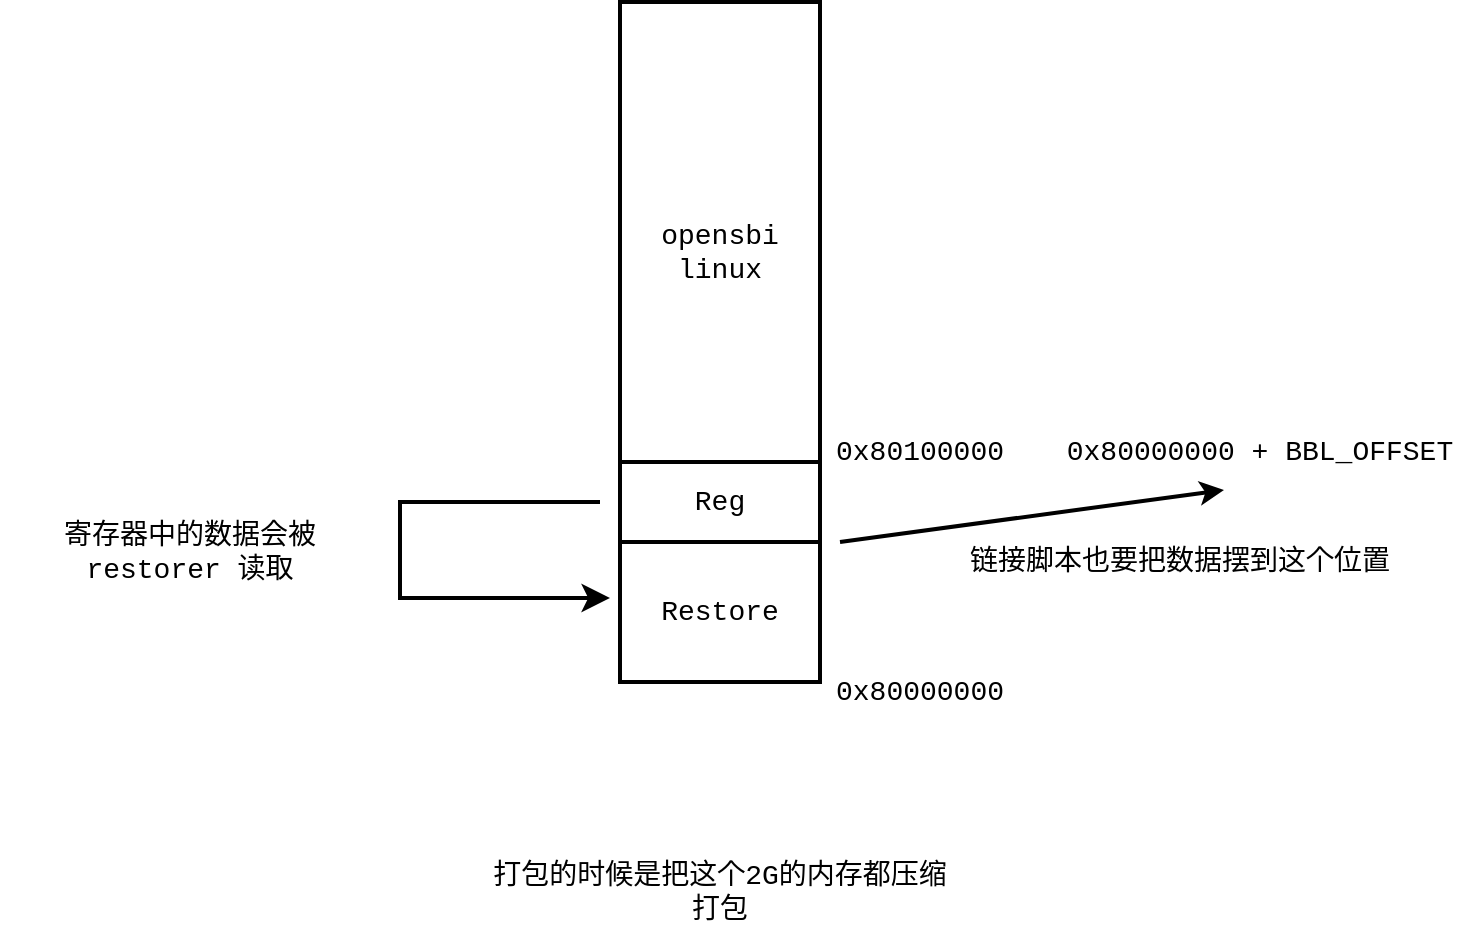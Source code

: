 <mxfile version="24.5.3" type="device">
  <diagram name="第 1 页" id="wlZun4GItgdoMOUHJ1Az">
    <mxGraphModel dx="1114" dy="760" grid="0" gridSize="10" guides="1" tooltips="1" connect="1" arrows="1" fold="1" page="1" pageScale="1" pageWidth="4000" pageHeight="3000" math="0" shadow="0">
      <root>
        <mxCell id="0" />
        <mxCell id="1" parent="0" />
        <mxCell id="OwkE2qkPaH71k1BJ2eov-1" value="" style="rounded=0;whiteSpace=wrap;html=1;strokeWidth=2;fontFamily=Courier New;fontSize=14;" vertex="1" parent="1">
          <mxGeometry x="400" y="430" width="100" height="70" as="geometry" />
        </mxCell>
        <mxCell id="OwkE2qkPaH71k1BJ2eov-3" value="" style="rounded=0;whiteSpace=wrap;html=1;strokeWidth=2;fontFamily=Courier New;fontSize=14;" vertex="1" parent="1">
          <mxGeometry x="400" y="160" width="100" height="230" as="geometry" />
        </mxCell>
        <mxCell id="OwkE2qkPaH71k1BJ2eov-4" value="" style="rounded=0;whiteSpace=wrap;html=1;strokeWidth=2;fontFamily=Courier New;fontSize=14;" vertex="1" parent="1">
          <mxGeometry x="400" y="390" width="100" height="40" as="geometry" />
        </mxCell>
        <mxCell id="OwkE2qkPaH71k1BJ2eov-6" value="Reg" style="text;html=1;align=center;verticalAlign=middle;whiteSpace=wrap;rounded=0;strokeWidth=2;fontFamily=Courier New;fontSize=14;" vertex="1" parent="1">
          <mxGeometry x="420" y="395" width="60" height="30" as="geometry" />
        </mxCell>
        <mxCell id="OwkE2qkPaH71k1BJ2eov-7" value="Restore" style="text;html=1;align=center;verticalAlign=middle;whiteSpace=wrap;rounded=0;strokeWidth=2;fontFamily=Courier New;fontSize=14;" vertex="1" parent="1">
          <mxGeometry x="420" y="450" width="60" height="30" as="geometry" />
        </mxCell>
        <mxCell id="OwkE2qkPaH71k1BJ2eov-8" value="opensbi&lt;div style=&quot;font-size: 14px;&quot;&gt;linux&lt;/div&gt;" style="text;html=1;align=center;verticalAlign=middle;whiteSpace=wrap;rounded=0;strokeWidth=2;fontFamily=Courier New;fontSize=14;" vertex="1" parent="1">
          <mxGeometry x="420" y="270" width="60" height="30" as="geometry" />
        </mxCell>
        <mxCell id="OwkE2qkPaH71k1BJ2eov-9" value="0x80000000" style="text;html=1;align=center;verticalAlign=middle;whiteSpace=wrap;rounded=0;strokeWidth=2;fontFamily=Courier New;fontSize=14;" vertex="1" parent="1">
          <mxGeometry x="510" y="490" width="80" height="30" as="geometry" />
        </mxCell>
        <mxCell id="OwkE2qkPaH71k1BJ2eov-10" value="0x80100000" style="text;html=1;align=center;verticalAlign=middle;whiteSpace=wrap;rounded=0;strokeWidth=2;fontFamily=Courier New;fontSize=14;" vertex="1" parent="1">
          <mxGeometry x="510" y="370" width="80" height="30" as="geometry" />
        </mxCell>
        <mxCell id="OwkE2qkPaH71k1BJ2eov-11" value="0x80000000 + BBL_OFFSET" style="text;html=1;align=center;verticalAlign=middle;whiteSpace=wrap;rounded=0;strokeWidth=2;fontFamily=Courier New;fontSize=14;" vertex="1" parent="1">
          <mxGeometry x="620" y="370" width="200" height="30" as="geometry" />
        </mxCell>
        <mxCell id="OwkE2qkPaH71k1BJ2eov-12" value="" style="endArrow=classic;html=1;rounded=0;entryX=0.41;entryY=1.133;entryDx=0;entryDy=0;entryPerimeter=0;strokeWidth=2;fontFamily=Courier New;fontSize=14;" edge="1" parent="1" target="OwkE2qkPaH71k1BJ2eov-11">
          <mxGeometry width="50" height="50" relative="1" as="geometry">
            <mxPoint x="510" y="430" as="sourcePoint" />
            <mxPoint x="640" y="410" as="targetPoint" />
          </mxGeometry>
        </mxCell>
        <mxCell id="OwkE2qkPaH71k1BJ2eov-13" value="链接脚本也要把数据摆到这个位置" style="text;html=1;align=center;verticalAlign=middle;whiteSpace=wrap;rounded=0;strokeWidth=2;fontFamily=Courier New;fontSize=14;" vertex="1" parent="1">
          <mxGeometry x="570" y="420" width="220" height="40" as="geometry" />
        </mxCell>
        <mxCell id="OwkE2qkPaH71k1BJ2eov-17" value="" style="edgeStyle=segmentEdgeStyle;endArrow=classic;html=1;curved=0;rounded=0;endSize=8;startSize=8;entryX=-0.05;entryY=0.4;entryDx=0;entryDy=0;entryPerimeter=0;strokeWidth=2;fontFamily=Courier New;fontSize=14;" edge="1" parent="1" target="OwkE2qkPaH71k1BJ2eov-1">
          <mxGeometry width="50" height="50" relative="1" as="geometry">
            <mxPoint x="390" y="410" as="sourcePoint" />
            <mxPoint x="320" y="460" as="targetPoint" />
            <Array as="points">
              <mxPoint x="290" y="410" />
              <mxPoint x="290" y="458" />
            </Array>
          </mxGeometry>
        </mxCell>
        <mxCell id="OwkE2qkPaH71k1BJ2eov-18" value="寄存器中的数据会被 restorer 读取" style="text;html=1;align=center;verticalAlign=middle;whiteSpace=wrap;rounded=0;strokeWidth=2;fontFamily=Courier New;fontSize=14;" vertex="1" parent="1">
          <mxGeometry x="90" y="420" width="190" height="30" as="geometry" />
        </mxCell>
        <mxCell id="OwkE2qkPaH71k1BJ2eov-19" value="打包的时候是把这个2G的内存都压缩打包" style="text;html=1;align=center;verticalAlign=middle;whiteSpace=wrap;rounded=0;strokeWidth=2;fontFamily=Courier New;fontSize=14;" vertex="1" parent="1">
          <mxGeometry x="330" y="590" width="240" height="30" as="geometry" />
        </mxCell>
      </root>
    </mxGraphModel>
  </diagram>
</mxfile>
